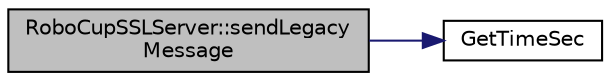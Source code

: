 digraph "RoboCupSSLServer::sendLegacyMessage"
{
 // INTERACTIVE_SVG=YES
  edge [fontname="Helvetica",fontsize="10",labelfontname="Helvetica",labelfontsize="10"];
  node [fontname="Helvetica",fontsize="10",shape=record];
  rankdir="LR";
  Node1 [label="RoboCupSSLServer::sendLegacy\lMessage",height=0.2,width=0.4,color="black", fillcolor="grey75", style="filled", fontcolor="black"];
  Node1 -> Node2 [color="midnightblue",fontsize="10",style="solid",fontname="Helvetica"];
  Node2 [label="GetTimeSec",height=0.2,width=0.4,color="black", fillcolor="white", style="filled",URL="$dd/d45/ssl-vision_2src_2shared_2util_2timer_8h.html#aed5e107931778acf0dec4d53809130b4"];
}
